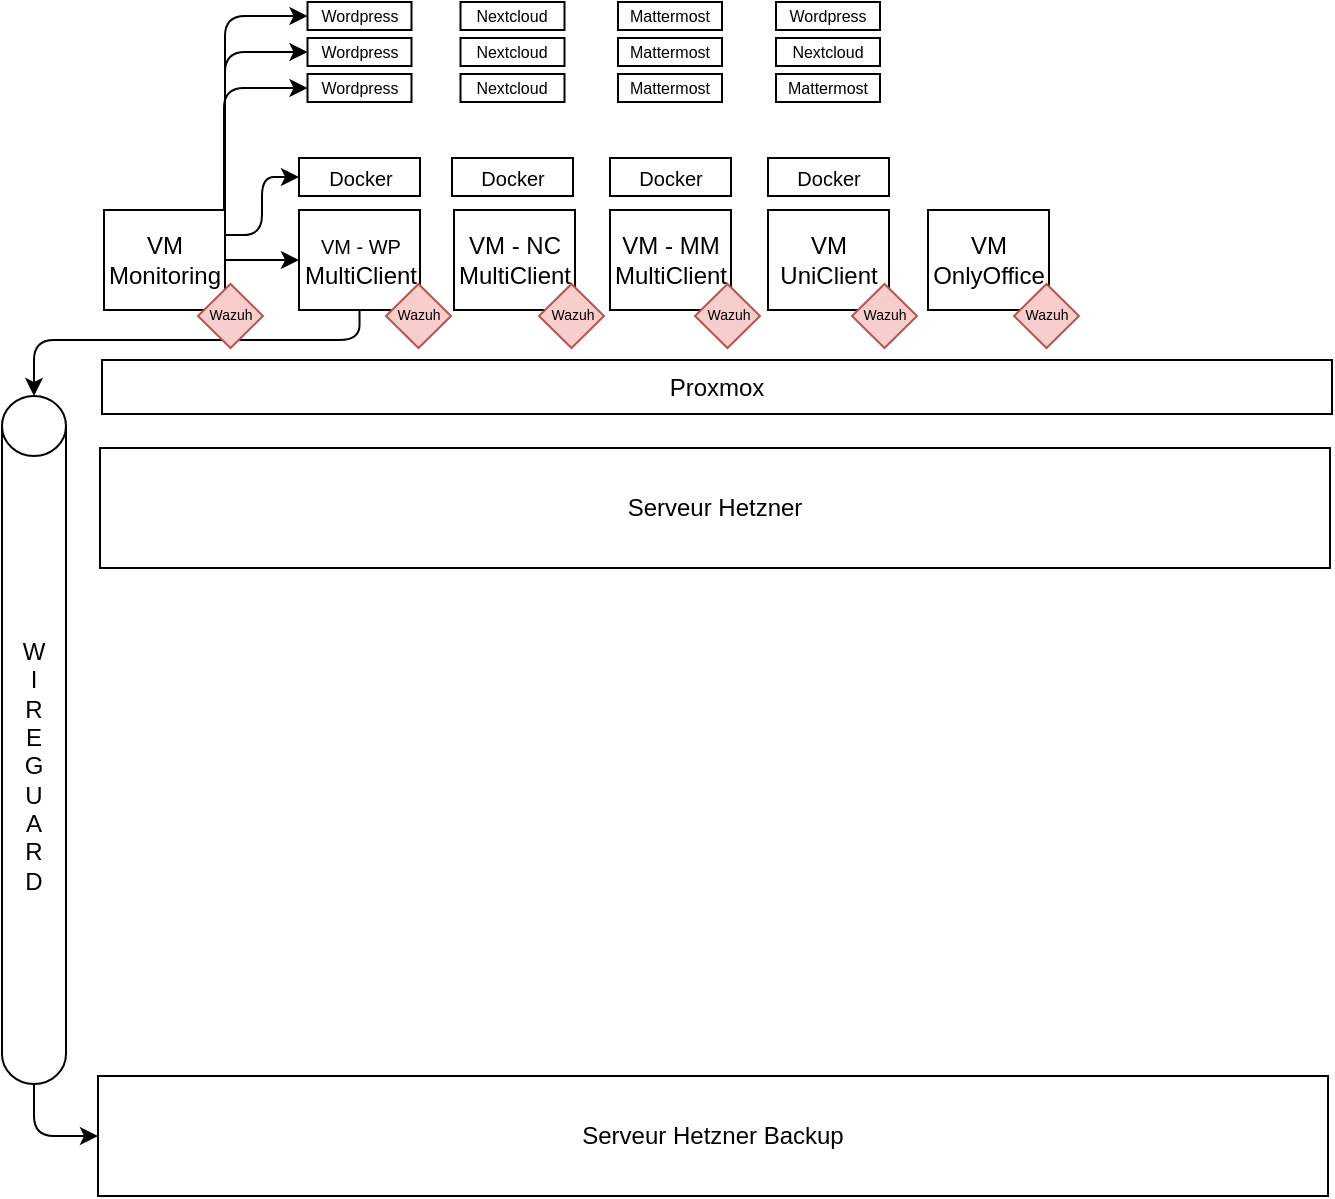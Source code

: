 <mxfile>
    <diagram id="yRTccFjrOhQ1aw37FD4n" name="Archi">
        <mxGraphModel dx="653" dy="382" grid="0" gridSize="10" guides="1" tooltips="1" connect="1" arrows="1" fold="1" page="1" pageScale="1" pageWidth="827" pageHeight="1169" math="0" shadow="0">
            <root>
                <mxCell id="0"/>
                <mxCell id="1" parent="0"/>
                <mxCell id="4" value="Serveur Hetzner" style="rounded=0;whiteSpace=wrap;html=1;" parent="1" vertex="1">
                    <mxGeometry x="126" y="278" width="615" height="60" as="geometry"/>
                </mxCell>
                <mxCell id="5" value="Proxmox" style="rounded=0;whiteSpace=wrap;html=1;" parent="1" vertex="1">
                    <mxGeometry x="127" y="234" width="615" height="27" as="geometry"/>
                </mxCell>
                <mxCell id="45" style="edgeStyle=orthogonalEdgeStyle;html=1;exitX=0.5;exitY=1;exitDx=0;exitDy=0;fontSize=12;" parent="1" source="6" target="42" edge="1">
                    <mxGeometry relative="1" as="geometry">
                        <Array as="points">
                            <mxPoint x="256" y="224"/>
                            <mxPoint x="93" y="224"/>
                        </Array>
                    </mxGeometry>
                </mxCell>
                <mxCell id="6" value="&lt;font style=&quot;font-size: 10px;&quot;&gt;VM - WP&lt;/font&gt;&lt;br&gt;MultiClient" style="rounded=0;whiteSpace=wrap;html=1;" parent="1" vertex="1">
                    <mxGeometry x="225.5" y="159" width="60.5" height="50" as="geometry"/>
                </mxCell>
                <mxCell id="8" value="VM - NC&lt;br&gt;MultiClient" style="rounded=0;whiteSpace=wrap;html=1;" parent="1" vertex="1">
                    <mxGeometry x="303" y="159" width="60.5" height="50" as="geometry"/>
                </mxCell>
                <mxCell id="9" value="VM - MM&lt;br&gt;MultiClient" style="rounded=0;whiteSpace=wrap;html=1;" parent="1" vertex="1">
                    <mxGeometry x="381" y="159" width="60.5" height="50" as="geometry"/>
                </mxCell>
                <mxCell id="10" value="VM&lt;br&gt;UniClient" style="rounded=0;whiteSpace=wrap;html=1;" parent="1" vertex="1">
                    <mxGeometry x="460" y="159" width="60.5" height="50" as="geometry"/>
                </mxCell>
                <mxCell id="14" value="Wordpress" style="rounded=0;whiteSpace=wrap;html=1;fontSize=8;" parent="1" vertex="1">
                    <mxGeometry x="229.75" y="91" width="52" height="14" as="geometry"/>
                </mxCell>
                <mxCell id="15" value="&lt;font style=&quot;font-size: 10px;&quot;&gt;Docker&lt;/font&gt;" style="rounded=0;whiteSpace=wrap;html=1;" parent="1" vertex="1">
                    <mxGeometry x="225.5" y="133" width="60.5" height="19" as="geometry"/>
                </mxCell>
                <mxCell id="16" value="Wordpress" style="rounded=0;whiteSpace=wrap;html=1;fontSize=8;" parent="1" vertex="1">
                    <mxGeometry x="229.75" y="73" width="52" height="14" as="geometry"/>
                </mxCell>
                <mxCell id="17" value="Wordpress" style="rounded=0;whiteSpace=wrap;html=1;fontSize=8;" parent="1" vertex="1">
                    <mxGeometry x="229.75" y="55" width="52" height="14" as="geometry"/>
                </mxCell>
                <mxCell id="18" value="Nextcloud" style="rounded=0;whiteSpace=wrap;html=1;fontSize=8;" parent="1" vertex="1">
                    <mxGeometry x="306.25" y="91" width="52" height="14" as="geometry"/>
                </mxCell>
                <mxCell id="19" value="&lt;font style=&quot;font-size: 10px;&quot;&gt;Docker&lt;/font&gt;" style="rounded=0;whiteSpace=wrap;html=1;" parent="1" vertex="1">
                    <mxGeometry x="302" y="133" width="60.5" height="19" as="geometry"/>
                </mxCell>
                <mxCell id="20" value="Nextcloud" style="rounded=0;whiteSpace=wrap;html=1;fontSize=8;" parent="1" vertex="1">
                    <mxGeometry x="306.25" y="73" width="52" height="14" as="geometry"/>
                </mxCell>
                <mxCell id="21" value="Nextcloud" style="rounded=0;whiteSpace=wrap;html=1;fontSize=8;" parent="1" vertex="1">
                    <mxGeometry x="306.25" y="55" width="52" height="14" as="geometry"/>
                </mxCell>
                <mxCell id="25" value="Mattermost" style="rounded=0;whiteSpace=wrap;html=1;fontSize=8;" parent="1" vertex="1">
                    <mxGeometry x="385" y="91" width="52" height="14" as="geometry"/>
                </mxCell>
                <mxCell id="26" value="Mattermost" style="rounded=0;whiteSpace=wrap;html=1;fontSize=8;" parent="1" vertex="1">
                    <mxGeometry x="385" y="73" width="52" height="14" as="geometry"/>
                </mxCell>
                <mxCell id="27" value="Mattermost" style="rounded=0;whiteSpace=wrap;html=1;fontSize=8;" parent="1" vertex="1">
                    <mxGeometry x="385" y="55" width="52" height="14" as="geometry"/>
                </mxCell>
                <mxCell id="28" value="&lt;font style=&quot;font-size: 10px;&quot;&gt;Docker&lt;/font&gt;" style="rounded=0;whiteSpace=wrap;html=1;" parent="1" vertex="1">
                    <mxGeometry x="381" y="133" width="60.5" height="19" as="geometry"/>
                </mxCell>
                <mxCell id="29" value="&lt;font style=&quot;font-size: 10px;&quot;&gt;Docker&lt;/font&gt;" style="rounded=0;whiteSpace=wrap;html=1;" parent="1" vertex="1">
                    <mxGeometry x="460" y="133" width="60.5" height="19" as="geometry"/>
                </mxCell>
                <mxCell id="30" value="Mattermost" style="rounded=0;whiteSpace=wrap;html=1;fontSize=8;" parent="1" vertex="1">
                    <mxGeometry x="464" y="91" width="52" height="14" as="geometry"/>
                </mxCell>
                <mxCell id="31" value="Nextcloud" style="rounded=0;whiteSpace=wrap;html=1;fontSize=8;" parent="1" vertex="1">
                    <mxGeometry x="464" y="73" width="52" height="14" as="geometry"/>
                </mxCell>
                <mxCell id="32" value="Wordpress" style="rounded=0;whiteSpace=wrap;html=1;fontSize=8;" parent="1" vertex="1">
                    <mxGeometry x="464" y="55" width="52" height="14" as="geometry"/>
                </mxCell>
                <mxCell id="34" style="edgeStyle=none;html=1;exitX=1;exitY=0.5;exitDx=0;exitDy=0;entryX=0;entryY=0.5;entryDx=0;entryDy=0;fontSize=12;" parent="1" source="33" target="6" edge="1">
                    <mxGeometry relative="1" as="geometry"/>
                </mxCell>
                <mxCell id="35" style="edgeStyle=orthogonalEdgeStyle;html=1;exitX=1;exitY=0.25;exitDx=0;exitDy=0;entryX=0;entryY=0.5;entryDx=0;entryDy=0;fontSize=12;" parent="1" source="33" target="15" edge="1">
                    <mxGeometry relative="1" as="geometry"/>
                </mxCell>
                <mxCell id="36" style="edgeStyle=orthogonalEdgeStyle;html=1;exitX=0.992;exitY=0;exitDx=0;exitDy=0;entryX=0;entryY=0.5;entryDx=0;entryDy=0;fontSize=12;exitPerimeter=0;" parent="1" source="33" target="14" edge="1">
                    <mxGeometry relative="1" as="geometry"/>
                </mxCell>
                <mxCell id="37" style="edgeStyle=orthogonalEdgeStyle;html=1;exitX=1;exitY=0;exitDx=0;exitDy=0;entryX=0;entryY=0.5;entryDx=0;entryDy=0;fontSize=12;" parent="1" source="33" target="16" edge="1">
                    <mxGeometry relative="1" as="geometry"/>
                </mxCell>
                <mxCell id="38" style="edgeStyle=orthogonalEdgeStyle;html=1;exitX=1;exitY=0;exitDx=0;exitDy=0;entryX=0;entryY=0.5;entryDx=0;entryDy=0;fontSize=12;" parent="1" source="33" target="17" edge="1">
                    <mxGeometry relative="1" as="geometry"/>
                </mxCell>
                <mxCell id="33" value="&lt;font style=&quot;font-size: 12px;&quot;&gt;VM&lt;br&gt;Monitoring&lt;/font&gt;" style="rounded=0;whiteSpace=wrap;html=1;" parent="1" vertex="1">
                    <mxGeometry x="128" y="159" width="60.5" height="50" as="geometry"/>
                </mxCell>
                <mxCell id="40" value="Serveur Hetzner Backup" style="rounded=0;whiteSpace=wrap;html=1;" parent="1" vertex="1">
                    <mxGeometry x="125" y="592" width="615" height="60" as="geometry"/>
                </mxCell>
                <mxCell id="46" style="edgeStyle=orthogonalEdgeStyle;html=1;exitX=0.5;exitY=1;exitDx=0;exitDy=0;exitPerimeter=0;entryX=0;entryY=0.5;entryDx=0;entryDy=0;fontSize=12;" parent="1" source="42" target="40" edge="1">
                    <mxGeometry relative="1" as="geometry"/>
                </mxCell>
                <mxCell id="42" value="W&lt;br&gt;I&lt;br&gt;R&lt;br&gt;E&lt;br&gt;G&lt;br&gt;U&lt;br&gt;A&lt;br&gt;R&lt;br&gt;D" style="shape=cylinder3;whiteSpace=wrap;html=1;boundedLbl=1;backgroundOutline=1;size=15;fontSize=12;" parent="1" vertex="1">
                    <mxGeometry x="77" y="252" width="32" height="344" as="geometry"/>
                </mxCell>
                <mxCell id="47" value="Wazuh" style="rhombus;whiteSpace=wrap;html=1;fontSize=7;fillColor=#f8cecc;strokeColor=#b85450;" parent="1" vertex="1">
                    <mxGeometry x="502" y="196" width="32.5" height="32" as="geometry"/>
                </mxCell>
                <mxCell id="48" value="Wazuh" style="rhombus;whiteSpace=wrap;html=1;fontSize=7;fillColor=#f8cecc;strokeColor=#b85450;" parent="1" vertex="1">
                    <mxGeometry x="423.5" y="196" width="32.5" height="32" as="geometry"/>
                </mxCell>
                <mxCell id="49" value="Wazuh" style="rhombus;whiteSpace=wrap;html=1;fontSize=7;fillColor=#f8cecc;strokeColor=#b85450;" parent="1" vertex="1">
                    <mxGeometry x="345.5" y="196" width="32.5" height="32" as="geometry"/>
                </mxCell>
                <mxCell id="50" value="Wazuh" style="rhombus;whiteSpace=wrap;html=1;fontSize=7;fillColor=#f8cecc;strokeColor=#b85450;" parent="1" vertex="1">
                    <mxGeometry x="269" y="196" width="32.5" height="32" as="geometry"/>
                </mxCell>
                <mxCell id="51" value="Wazuh" style="rhombus;whiteSpace=wrap;html=1;fontSize=7;fillColor=#f8cecc;strokeColor=#b85450;" parent="1" vertex="1">
                    <mxGeometry x="175" y="196" width="32.5" height="32" as="geometry"/>
                </mxCell>
                <mxCell id="nLFdzkq63lA_EPwDXM-2-51" value="VM&lt;br&gt;OnlyOffice" style="rounded=0;whiteSpace=wrap;html=1;" vertex="1" parent="1">
                    <mxGeometry x="540" y="159" width="60.5" height="50" as="geometry"/>
                </mxCell>
                <mxCell id="nLFdzkq63lA_EPwDXM-2-52" value="Wazuh" style="rhombus;whiteSpace=wrap;html=1;fontSize=7;fillColor=#f8cecc;strokeColor=#b85450;" vertex="1" parent="1">
                    <mxGeometry x="583" y="196" width="32.5" height="32" as="geometry"/>
                </mxCell>
            </root>
        </mxGraphModel>
    </diagram>
    <diagram name="PRA" id="qey3EwU80Xmv-mAf6yJ5">
        <mxGraphModel dx="1372" dy="802" grid="0" gridSize="10" guides="1" tooltips="1" connect="1" arrows="1" fold="1" page="1" pageScale="1" pageWidth="827" pageHeight="1169" math="0" shadow="0">
            <root>
                <mxCell id="priMHp_od7HftMVBScoy-0"/>
                <mxCell id="priMHp_od7HftMVBScoy-1" parent="priMHp_od7HftMVBScoy-0"/>
                <mxCell id="priMHp_od7HftMVBScoy-2" value="Serveur Hetzner" style="rounded=0;whiteSpace=wrap;html=1;" parent="priMHp_od7HftMVBScoy-1" vertex="1">
                    <mxGeometry x="126" y="278" width="615" height="60" as="geometry"/>
                </mxCell>
                <mxCell id="priMHp_od7HftMVBScoy-3" value="Proxmox" style="rounded=0;whiteSpace=wrap;html=1;" parent="priMHp_od7HftMVBScoy-1" vertex="1">
                    <mxGeometry x="127" y="238" width="615" height="27" as="geometry"/>
                </mxCell>
                <mxCell id="priMHp_od7HftMVBScoy-4" style="edgeStyle=orthogonalEdgeStyle;html=1;exitX=0.5;exitY=1;exitDx=0;exitDy=0;fontSize=12;" parent="priMHp_od7HftMVBScoy-1" source="priMHp_od7HftMVBScoy-5" target="priMHp_od7HftMVBScoy-33" edge="1">
                    <mxGeometry relative="1" as="geometry">
                        <Array as="points">
                            <mxPoint x="256" y="224"/>
                            <mxPoint x="93" y="224"/>
                        </Array>
                    </mxGeometry>
                </mxCell>
                <mxCell id="priMHp_od7HftMVBScoy-5" value="&lt;font style=&quot;font-size: 10px;&quot;&gt;VM - WP&lt;/font&gt;&lt;br&gt;MultiClient" style="rounded=0;whiteSpace=wrap;html=1;" parent="priMHp_od7HftMVBScoy-1" vertex="1">
                    <mxGeometry x="225.5" y="159" width="60.5" height="50" as="geometry"/>
                </mxCell>
                <mxCell id="priMHp_od7HftMVBScoy-6" value="VM - NC&lt;br&gt;MultiClient" style="rounded=0;whiteSpace=wrap;html=1;" parent="priMHp_od7HftMVBScoy-1" vertex="1">
                    <mxGeometry x="303" y="159" width="60.5" height="50" as="geometry"/>
                </mxCell>
                <mxCell id="priMHp_od7HftMVBScoy-7" value="VM - MM&lt;br&gt;MultiClient" style="rounded=0;whiteSpace=wrap;html=1;" parent="priMHp_od7HftMVBScoy-1" vertex="1">
                    <mxGeometry x="381" y="159" width="60.5" height="50" as="geometry"/>
                </mxCell>
                <mxCell id="priMHp_od7HftMVBScoy-8" value="VM&lt;br&gt;UniClient" style="rounded=0;whiteSpace=wrap;html=1;" parent="priMHp_od7HftMVBScoy-1" vertex="1">
                    <mxGeometry x="460" y="159" width="60.5" height="50" as="geometry"/>
                </mxCell>
                <mxCell id="priMHp_od7HftMVBScoy-9" value="Wordpress" style="rounded=0;whiteSpace=wrap;html=1;fontSize=8;" parent="priMHp_od7HftMVBScoy-1" vertex="1">
                    <mxGeometry x="229.75" y="91" width="52" height="14" as="geometry"/>
                </mxCell>
                <mxCell id="priMHp_od7HftMVBScoy-10" value="&lt;font style=&quot;font-size: 10px;&quot;&gt;Docker&lt;/font&gt;" style="rounded=0;whiteSpace=wrap;html=1;" parent="priMHp_od7HftMVBScoy-1" vertex="1">
                    <mxGeometry x="225.5" y="133" width="60.5" height="19" as="geometry"/>
                </mxCell>
                <mxCell id="priMHp_od7HftMVBScoy-11" value="Wordpress" style="rounded=0;whiteSpace=wrap;html=1;fontSize=8;" parent="priMHp_od7HftMVBScoy-1" vertex="1">
                    <mxGeometry x="229.75" y="73" width="52" height="14" as="geometry"/>
                </mxCell>
                <mxCell id="priMHp_od7HftMVBScoy-12" value="Wordpress" style="rounded=0;whiteSpace=wrap;html=1;fontSize=8;" parent="priMHp_od7HftMVBScoy-1" vertex="1">
                    <mxGeometry x="229.75" y="55" width="52" height="14" as="geometry"/>
                </mxCell>
                <mxCell id="priMHp_od7HftMVBScoy-13" value="Nextcloud" style="rounded=0;whiteSpace=wrap;html=1;fontSize=8;" parent="priMHp_od7HftMVBScoy-1" vertex="1">
                    <mxGeometry x="306.25" y="91" width="52" height="14" as="geometry"/>
                </mxCell>
                <mxCell id="priMHp_od7HftMVBScoy-14" value="&lt;font style=&quot;font-size: 10px;&quot;&gt;Docker&lt;/font&gt;" style="rounded=0;whiteSpace=wrap;html=1;" parent="priMHp_od7HftMVBScoy-1" vertex="1">
                    <mxGeometry x="302" y="133" width="60.5" height="19" as="geometry"/>
                </mxCell>
                <mxCell id="priMHp_od7HftMVBScoy-15" value="Nextcloud" style="rounded=0;whiteSpace=wrap;html=1;fontSize=8;" parent="priMHp_od7HftMVBScoy-1" vertex="1">
                    <mxGeometry x="306.25" y="73" width="52" height="14" as="geometry"/>
                </mxCell>
                <mxCell id="priMHp_od7HftMVBScoy-16" value="Nextcloud" style="rounded=0;whiteSpace=wrap;html=1;fontSize=8;" parent="priMHp_od7HftMVBScoy-1" vertex="1">
                    <mxGeometry x="306.25" y="55" width="52" height="14" as="geometry"/>
                </mxCell>
                <mxCell id="priMHp_od7HftMVBScoy-17" value="Mattermost" style="rounded=0;whiteSpace=wrap;html=1;fontSize=8;" parent="priMHp_od7HftMVBScoy-1" vertex="1">
                    <mxGeometry x="385" y="91" width="52" height="14" as="geometry"/>
                </mxCell>
                <mxCell id="priMHp_od7HftMVBScoy-18" value="Mattermost" style="rounded=0;whiteSpace=wrap;html=1;fontSize=8;" parent="priMHp_od7HftMVBScoy-1" vertex="1">
                    <mxGeometry x="385" y="73" width="52" height="14" as="geometry"/>
                </mxCell>
                <mxCell id="priMHp_od7HftMVBScoy-19" value="Mattermost" style="rounded=0;whiteSpace=wrap;html=1;fontSize=8;" parent="priMHp_od7HftMVBScoy-1" vertex="1">
                    <mxGeometry x="385" y="55" width="52" height="14" as="geometry"/>
                </mxCell>
                <mxCell id="priMHp_od7HftMVBScoy-20" value="&lt;font style=&quot;font-size: 10px;&quot;&gt;Docker&lt;/font&gt;" style="rounded=0;whiteSpace=wrap;html=1;" parent="priMHp_od7HftMVBScoy-1" vertex="1">
                    <mxGeometry x="381" y="133" width="60.5" height="19" as="geometry"/>
                </mxCell>
                <mxCell id="priMHp_od7HftMVBScoy-21" value="&lt;font style=&quot;font-size: 10px;&quot;&gt;Docker&lt;/font&gt;" style="rounded=0;whiteSpace=wrap;html=1;" parent="priMHp_od7HftMVBScoy-1" vertex="1">
                    <mxGeometry x="460" y="133" width="60.5" height="19" as="geometry"/>
                </mxCell>
                <mxCell id="priMHp_od7HftMVBScoy-22" value="Mattermost" style="rounded=0;whiteSpace=wrap;html=1;fontSize=8;" parent="priMHp_od7HftMVBScoy-1" vertex="1">
                    <mxGeometry x="464" y="91" width="52" height="14" as="geometry"/>
                </mxCell>
                <mxCell id="priMHp_od7HftMVBScoy-23" value="Nextcloud" style="rounded=0;whiteSpace=wrap;html=1;fontSize=8;" parent="priMHp_od7HftMVBScoy-1" vertex="1">
                    <mxGeometry x="464" y="73" width="52" height="14" as="geometry"/>
                </mxCell>
                <mxCell id="priMHp_od7HftMVBScoy-24" value="Wordpress" style="rounded=0;whiteSpace=wrap;html=1;fontSize=8;" parent="priMHp_od7HftMVBScoy-1" vertex="1">
                    <mxGeometry x="464" y="55" width="52" height="14" as="geometry"/>
                </mxCell>
                <mxCell id="priMHp_od7HftMVBScoy-25" style="edgeStyle=none;html=1;exitX=1;exitY=0.5;exitDx=0;exitDy=0;entryX=0;entryY=0.5;entryDx=0;entryDy=0;fontSize=12;" parent="priMHp_od7HftMVBScoy-1" source="priMHp_od7HftMVBScoy-30" target="priMHp_od7HftMVBScoy-5" edge="1">
                    <mxGeometry relative="1" as="geometry"/>
                </mxCell>
                <mxCell id="priMHp_od7HftMVBScoy-26" style="edgeStyle=orthogonalEdgeStyle;html=1;exitX=1;exitY=0.25;exitDx=0;exitDy=0;entryX=0;entryY=0.5;entryDx=0;entryDy=0;fontSize=12;" parent="priMHp_od7HftMVBScoy-1" source="priMHp_od7HftMVBScoy-30" target="priMHp_od7HftMVBScoy-10" edge="1">
                    <mxGeometry relative="1" as="geometry"/>
                </mxCell>
                <mxCell id="priMHp_od7HftMVBScoy-27" style="edgeStyle=orthogonalEdgeStyle;html=1;exitX=0.992;exitY=0;exitDx=0;exitDy=0;entryX=0;entryY=0.5;entryDx=0;entryDy=0;fontSize=12;exitPerimeter=0;" parent="priMHp_od7HftMVBScoy-1" source="priMHp_od7HftMVBScoy-30" target="priMHp_od7HftMVBScoy-9" edge="1">
                    <mxGeometry relative="1" as="geometry"/>
                </mxCell>
                <mxCell id="priMHp_od7HftMVBScoy-28" style="edgeStyle=orthogonalEdgeStyle;html=1;exitX=1;exitY=0;exitDx=0;exitDy=0;entryX=0;entryY=0.5;entryDx=0;entryDy=0;fontSize=12;" parent="priMHp_od7HftMVBScoy-1" source="priMHp_od7HftMVBScoy-30" target="priMHp_od7HftMVBScoy-11" edge="1">
                    <mxGeometry relative="1" as="geometry"/>
                </mxCell>
                <mxCell id="priMHp_od7HftMVBScoy-29" style="edgeStyle=orthogonalEdgeStyle;html=1;exitX=1;exitY=0;exitDx=0;exitDy=0;entryX=0;entryY=0.5;entryDx=0;entryDy=0;fontSize=12;" parent="priMHp_od7HftMVBScoy-1" source="priMHp_od7HftMVBScoy-30" target="priMHp_od7HftMVBScoy-12" edge="1">
                    <mxGeometry relative="1" as="geometry"/>
                </mxCell>
                <mxCell id="priMHp_od7HftMVBScoy-30" value="&lt;font style=&quot;font-size: 12px;&quot;&gt;VM&lt;br&gt;Monitoring&lt;/font&gt;" style="rounded=0;whiteSpace=wrap;html=1;" parent="priMHp_od7HftMVBScoy-1" vertex="1">
                    <mxGeometry x="128" y="159" width="60.5" height="50" as="geometry"/>
                </mxCell>
                <mxCell id="priMHp_od7HftMVBScoy-31" value="Serveur Hetzner Backup" style="rounded=0;whiteSpace=wrap;html=1;" parent="priMHp_od7HftMVBScoy-1" vertex="1">
                    <mxGeometry x="125" y="592" width="615" height="60" as="geometry"/>
                </mxCell>
                <mxCell id="priMHp_od7HftMVBScoy-32" style="edgeStyle=orthogonalEdgeStyle;html=1;exitX=0.5;exitY=1;exitDx=0;exitDy=0;exitPerimeter=0;entryX=0;entryY=0.5;entryDx=0;entryDy=0;fontSize=12;" parent="priMHp_od7HftMVBScoy-1" source="priMHp_od7HftMVBScoy-33" target="priMHp_od7HftMVBScoy-31" edge="1">
                    <mxGeometry relative="1" as="geometry"/>
                </mxCell>
                <mxCell id="priMHp_od7HftMVBScoy-33" value="W&lt;br&gt;I&lt;br&gt;R&lt;br&gt;E&lt;br&gt;G&lt;br&gt;U&lt;br&gt;A&lt;br&gt;R&lt;br&gt;D" style="shape=cylinder3;whiteSpace=wrap;html=1;boundedLbl=1;backgroundOutline=1;size=15;fontSize=12;" parent="priMHp_od7HftMVBScoy-1" vertex="1">
                    <mxGeometry x="77" y="252" width="32" height="344" as="geometry"/>
                </mxCell>
                <mxCell id="priMHp_od7HftMVBScoy-34" value="Wazuh" style="rhombus;whiteSpace=wrap;html=1;fontSize=7;fillColor=#f8cecc;strokeColor=#b85450;" parent="priMHp_od7HftMVBScoy-1" vertex="1">
                    <mxGeometry x="507" y="196" width="32.5" height="32" as="geometry"/>
                </mxCell>
                <mxCell id="priMHp_od7HftMVBScoy-35" value="Wazuh" style="rhombus;whiteSpace=wrap;html=1;fontSize=7;fillColor=#f8cecc;strokeColor=#b85450;" parent="priMHp_od7HftMVBScoy-1" vertex="1">
                    <mxGeometry x="427.5" y="196" width="32.5" height="32" as="geometry"/>
                </mxCell>
                <mxCell id="priMHp_od7HftMVBScoy-36" value="Wazuh" style="rhombus;whiteSpace=wrap;html=1;fontSize=7;fillColor=#f8cecc;strokeColor=#b85450;" parent="priMHp_od7HftMVBScoy-1" vertex="1">
                    <mxGeometry x="352.5" y="196" width="32.5" height="32" as="geometry"/>
                </mxCell>
                <mxCell id="priMHp_od7HftMVBScoy-37" value="Wazuh" style="rhombus;whiteSpace=wrap;html=1;fontSize=7;fillColor=#f8cecc;strokeColor=#b85450;" parent="priMHp_od7HftMVBScoy-1" vertex="1">
                    <mxGeometry x="273" y="196" width="32.5" height="32" as="geometry"/>
                </mxCell>
                <mxCell id="priMHp_od7HftMVBScoy-38" value="Wazuh" style="rhombus;whiteSpace=wrap;html=1;fontSize=7;fillColor=#f8cecc;strokeColor=#b85450;" parent="priMHp_od7HftMVBScoy-1" vertex="1">
                    <mxGeometry x="175" y="196" width="32.5" height="32" as="geometry"/>
                </mxCell>
            </root>
        </mxGraphModel>
    </diagram>
    <diagram id="NRiPVBlewSZxEG_dcaxB" name="WP-Docker">
        <mxGraphModel dx="1372" dy="802" grid="0" gridSize="10" guides="1" tooltips="1" connect="1" arrows="1" fold="1" page="1" pageScale="1" pageWidth="827" pageHeight="1169" math="0" shadow="0">
            <root>
                <mxCell id="0"/>
                <mxCell id="1" parent="0"/>
                <mxCell id="M-QUFC7KHBvMmZ0uHIeW-5" value="" style="rounded=0;whiteSpace=wrap;html=1;fontSize=10;fontColor=#FF0505;" parent="1" vertex="1">
                    <mxGeometry x="239.5" y="157" width="251" height="257" as="geometry"/>
                </mxCell>
                <mxCell id="M-QUFC7KHBvMmZ0uHIeW-1" value="" style="rounded=0;whiteSpace=wrap;html=1;fontSize=10;fontColor=#FF0505;" parent="1" vertex="1">
                    <mxGeometry x="285.04" y="184" width="159.96" height="154" as="geometry"/>
                </mxCell>
                <mxCell id="M-QUFC7KHBvMmZ0uHIeW-2" value="&lt;font color=&quot;#000000&quot; style=&quot;font-size: 12px;&quot;&gt;/var/www/html&lt;br&gt;&lt;/font&gt;" style="rounded=0;whiteSpace=wrap;html=1;fontSize=10;fillColor=#ffe6cc;strokeColor=#d79b00;" parent="1" vertex="1">
                    <mxGeometry x="322.52" y="277" width="85" height="23" as="geometry"/>
                </mxCell>
                <mxCell id="M-QUFC7KHBvMmZ0uHIeW-3" value="&lt;font color=&quot;#000000&quot; style=&quot;font-size: 12px;&quot;&gt;Network&lt;br&gt;&lt;/font&gt;" style="rounded=0;whiteSpace=wrap;html=1;fontSize=10;fontColor=#FF0505;" parent="1" vertex="1">
                    <mxGeometry x="285" y="347" width="160" height="21" as="geometry"/>
                </mxCell>
                <mxCell id="M-QUFC7KHBvMmZ0uHIeW-4" value="&lt;font color=&quot;#000000&quot; style=&quot;font-size: 12px;&quot;&gt;/var/mysql&lt;br&gt;&lt;/font&gt;" style="rounded=0;whiteSpace=wrap;html=1;fontSize=10;fillColor=#ffe6cc;strokeColor=#d79b00;" parent="1" vertex="1">
                    <mxGeometry x="322.52" y="306" width="85" height="23" as="geometry"/>
                </mxCell>
            </root>
        </mxGraphModel>
    </diagram>
    <diagram name="MM Docker" id="zyx5S84TvFUTb1y_NQD1">
        <mxGraphModel dx="1372" dy="802" grid="0" gridSize="10" guides="1" tooltips="1" connect="1" arrows="1" fold="1" page="1" pageScale="1" pageWidth="827" pageHeight="1169" math="0" shadow="0">
            <root>
                <mxCell id="wIKbddI6XDhLd91zpRTn-0"/>
                <mxCell id="wIKbddI6XDhLd91zpRTn-1" parent="wIKbddI6XDhLd91zpRTn-0"/>
                <mxCell id="wIKbddI6XDhLd91zpRTn-2" value="" style="rounded=0;whiteSpace=wrap;html=1;fontSize=10;fontColor=#FF0505;" vertex="1" parent="wIKbddI6XDhLd91zpRTn-1">
                    <mxGeometry x="239.5" y="157" width="251" height="257" as="geometry"/>
                </mxCell>
                <mxCell id="wIKbddI6XDhLd91zpRTn-3" value="" style="rounded=0;whiteSpace=wrap;html=1;fontSize=10;fontColor=#FF0505;" vertex="1" parent="wIKbddI6XDhLd91zpRTn-1">
                    <mxGeometry x="285.04" y="184" width="159.96" height="154" as="geometry"/>
                </mxCell>
                <mxCell id="wIKbddI6XDhLd91zpRTn-4" value="&lt;font color=&quot;#000000&quot; style=&quot;font-size: 12px;&quot;&gt;/var/www/html&lt;br&gt;&lt;/font&gt;" style="rounded=0;whiteSpace=wrap;html=1;fontSize=10;fillColor=#ffe6cc;strokeColor=#d79b00;" vertex="1" parent="wIKbddI6XDhLd91zpRTn-1">
                    <mxGeometry x="322.52" y="277" width="85" height="23" as="geometry"/>
                </mxCell>
                <mxCell id="wIKbddI6XDhLd91zpRTn-5" value="&lt;font color=&quot;#000000&quot; style=&quot;font-size: 12px;&quot;&gt;Network&lt;br&gt;&lt;/font&gt;" style="rounded=0;whiteSpace=wrap;html=1;fontSize=10;fontColor=#FF0505;" vertex="1" parent="wIKbddI6XDhLd91zpRTn-1">
                    <mxGeometry x="285" y="347" width="160" height="21" as="geometry"/>
                </mxCell>
                <mxCell id="wIKbddI6XDhLd91zpRTn-6" value="&lt;font color=&quot;#000000&quot; style=&quot;font-size: 12px;&quot;&gt;/var/mysql&lt;br&gt;&lt;/font&gt;" style="rounded=0;whiteSpace=wrap;html=1;fontSize=10;fillColor=#ffe6cc;strokeColor=#d79b00;" vertex="1" parent="wIKbddI6XDhLd91zpRTn-1">
                    <mxGeometry x="322.52" y="306" width="85" height="23" as="geometry"/>
                </mxCell>
            </root>
        </mxGraphModel>
    </diagram>
    <diagram name="NC Docker" id="UEq9e3-oUttZniK_CWNt">
        <mxGraphModel dx="1372" dy="802" grid="0" gridSize="10" guides="1" tooltips="1" connect="1" arrows="1" fold="1" page="1" pageScale="1" pageWidth="827" pageHeight="1169" math="0" shadow="0">
            <root>
                <mxCell id="oZ_IRVFXto6RGioKABcu-0"/>
                <mxCell id="oZ_IRVFXto6RGioKABcu-1" parent="oZ_IRVFXto6RGioKABcu-0"/>
                <mxCell id="oZ_IRVFXto6RGioKABcu-2" value="" style="rounded=0;whiteSpace=wrap;html=1;fontSize=10;fontColor=#FF0505;" vertex="1" parent="oZ_IRVFXto6RGioKABcu-1">
                    <mxGeometry x="239.5" y="157" width="251" height="257" as="geometry"/>
                </mxCell>
                <mxCell id="oZ_IRVFXto6RGioKABcu-3" value="" style="rounded=0;whiteSpace=wrap;html=1;fontSize=10;fontColor=#FF0505;" vertex="1" parent="oZ_IRVFXto6RGioKABcu-1">
                    <mxGeometry x="285.04" y="184" width="159.96" height="154" as="geometry"/>
                </mxCell>
                <mxCell id="oZ_IRVFXto6RGioKABcu-4" value="&lt;font color=&quot;#000000&quot; style=&quot;font-size: 12px;&quot;&gt;/var/www/html&lt;br&gt;&lt;/font&gt;" style="rounded=0;whiteSpace=wrap;html=1;fontSize=10;fillColor=#ffe6cc;strokeColor=#d79b00;" vertex="1" parent="oZ_IRVFXto6RGioKABcu-1">
                    <mxGeometry x="322.52" y="277" width="85" height="23" as="geometry"/>
                </mxCell>
                <mxCell id="oZ_IRVFXto6RGioKABcu-5" value="&lt;font color=&quot;#000000&quot; style=&quot;font-size: 12px;&quot;&gt;Network&lt;br&gt;&lt;/font&gt;" style="rounded=0;whiteSpace=wrap;html=1;fontSize=10;fontColor=#FF0505;" vertex="1" parent="oZ_IRVFXto6RGioKABcu-1">
                    <mxGeometry x="285" y="347" width="160" height="21" as="geometry"/>
                </mxCell>
                <mxCell id="oZ_IRVFXto6RGioKABcu-6" value="&lt;font color=&quot;#000000&quot; style=&quot;font-size: 12px;&quot;&gt;/var/mysql&lt;br&gt;&lt;/font&gt;" style="rounded=0;whiteSpace=wrap;html=1;fontSize=10;fillColor=#ffe6cc;strokeColor=#d79b00;" vertex="1" parent="oZ_IRVFXto6RGioKABcu-1">
                    <mxGeometry x="322.52" y="306" width="85" height="23" as="geometry"/>
                </mxCell>
            </root>
        </mxGraphModel>
    </diagram>
    <diagram name="Penpot" id="dilYJ0aY5PcRtNn2zHO5">
        <mxGraphModel dx="1372" dy="802" grid="0" gridSize="10" guides="1" tooltips="1" connect="1" arrows="1" fold="1" page="1" pageScale="1" pageWidth="827" pageHeight="1169" math="0" shadow="0">
            <root>
                <mxCell id="cWHuBrbcQGXPNMTI6SCo-0"/>
                <mxCell id="cWHuBrbcQGXPNMTI6SCo-1" parent="cWHuBrbcQGXPNMTI6SCo-0"/>
                <mxCell id="cWHuBrbcQGXPNMTI6SCo-2" value="" style="rounded=0;whiteSpace=wrap;html=1;fontSize=10;fontColor=#FF0505;" vertex="1" parent="cWHuBrbcQGXPNMTI6SCo-1">
                    <mxGeometry x="239.5" y="157" width="251" height="257" as="geometry"/>
                </mxCell>
                <mxCell id="cWHuBrbcQGXPNMTI6SCo-3" value="" style="rounded=0;whiteSpace=wrap;html=1;fontSize=10;fontColor=#FF0505;" vertex="1" parent="cWHuBrbcQGXPNMTI6SCo-1">
                    <mxGeometry x="285.04" y="184" width="159.96" height="154" as="geometry"/>
                </mxCell>
                <mxCell id="cWHuBrbcQGXPNMTI6SCo-4" value="&lt;font color=&quot;#000000&quot; style=&quot;font-size: 12px;&quot;&gt;/var/www/html&lt;br&gt;&lt;/font&gt;" style="rounded=0;whiteSpace=wrap;html=1;fontSize=10;fillColor=#ffe6cc;strokeColor=#d79b00;" vertex="1" parent="cWHuBrbcQGXPNMTI6SCo-1">
                    <mxGeometry x="322.52" y="277" width="85" height="23" as="geometry"/>
                </mxCell>
                <mxCell id="cWHuBrbcQGXPNMTI6SCo-5" value="&lt;font color=&quot;#000000&quot; style=&quot;font-size: 12px;&quot;&gt;Network&lt;br&gt;&lt;/font&gt;" style="rounded=0;whiteSpace=wrap;html=1;fontSize=10;fontColor=#FF0505;" vertex="1" parent="cWHuBrbcQGXPNMTI6SCo-1">
                    <mxGeometry x="285" y="347" width="160" height="21" as="geometry"/>
                </mxCell>
                <mxCell id="cWHuBrbcQGXPNMTI6SCo-6" value="&lt;font color=&quot;#000000&quot; style=&quot;font-size: 12px;&quot;&gt;/var/mysql&lt;br&gt;&lt;/font&gt;" style="rounded=0;whiteSpace=wrap;html=1;fontSize=10;fillColor=#ffe6cc;strokeColor=#d79b00;" vertex="1" parent="cWHuBrbcQGXPNMTI6SCo-1">
                    <mxGeometry x="322.52" y="306" width="85" height="23" as="geometry"/>
                </mxCell>
            </root>
        </mxGraphModel>
    </diagram>
    <diagram name="OnlyOffice" id="Emv1agp_1oFywOjZWTkm">
        <mxGraphModel dx="1372" dy="802" grid="0" gridSize="10" guides="1" tooltips="1" connect="1" arrows="1" fold="1" page="1" pageScale="1" pageWidth="827" pageHeight="1169" math="0" shadow="0">
            <root>
                <mxCell id="vOuSsjpc1_ppQFhJdFtJ-0"/>
                <mxCell id="vOuSsjpc1_ppQFhJdFtJ-1" parent="vOuSsjpc1_ppQFhJdFtJ-0"/>
                <mxCell id="vOuSsjpc1_ppQFhJdFtJ-2" value="" style="rounded=0;whiteSpace=wrap;html=1;fontSize=10;fontColor=#FF0505;" vertex="1" parent="vOuSsjpc1_ppQFhJdFtJ-1">
                    <mxGeometry x="239.5" y="157" width="251" height="257" as="geometry"/>
                </mxCell>
                <mxCell id="vOuSsjpc1_ppQFhJdFtJ-3" value="" style="rounded=0;whiteSpace=wrap;html=1;fontSize=10;fontColor=#FF0505;" vertex="1" parent="vOuSsjpc1_ppQFhJdFtJ-1">
                    <mxGeometry x="285.04" y="184" width="159.96" height="154" as="geometry"/>
                </mxCell>
                <mxCell id="vOuSsjpc1_ppQFhJdFtJ-4" value="&lt;font color=&quot;#000000&quot; style=&quot;font-size: 12px;&quot;&gt;/var/www/html&lt;br&gt;&lt;/font&gt;" style="rounded=0;whiteSpace=wrap;html=1;fontSize=10;fillColor=#ffe6cc;strokeColor=#d79b00;" vertex="1" parent="vOuSsjpc1_ppQFhJdFtJ-1">
                    <mxGeometry x="322.52" y="277" width="85" height="23" as="geometry"/>
                </mxCell>
                <mxCell id="vOuSsjpc1_ppQFhJdFtJ-5" value="&lt;font color=&quot;#000000&quot; style=&quot;font-size: 12px;&quot;&gt;Network&lt;br&gt;&lt;/font&gt;" style="rounded=0;whiteSpace=wrap;html=1;fontSize=10;fontColor=#FF0505;" vertex="1" parent="vOuSsjpc1_ppQFhJdFtJ-1">
                    <mxGeometry x="285" y="347" width="160" height="21" as="geometry"/>
                </mxCell>
                <mxCell id="vOuSsjpc1_ppQFhJdFtJ-6" value="&lt;font color=&quot;#000000&quot; style=&quot;font-size: 12px;&quot;&gt;/var/mysql&lt;br&gt;&lt;/font&gt;" style="rounded=0;whiteSpace=wrap;html=1;fontSize=10;fillColor=#ffe6cc;strokeColor=#d79b00;" vertex="1" parent="vOuSsjpc1_ppQFhJdFtJ-1">
                    <mxGeometry x="322.52" y="306" width="85" height="23" as="geometry"/>
                </mxCell>
            </root>
        </mxGraphModel>
    </diagram>
</mxfile>